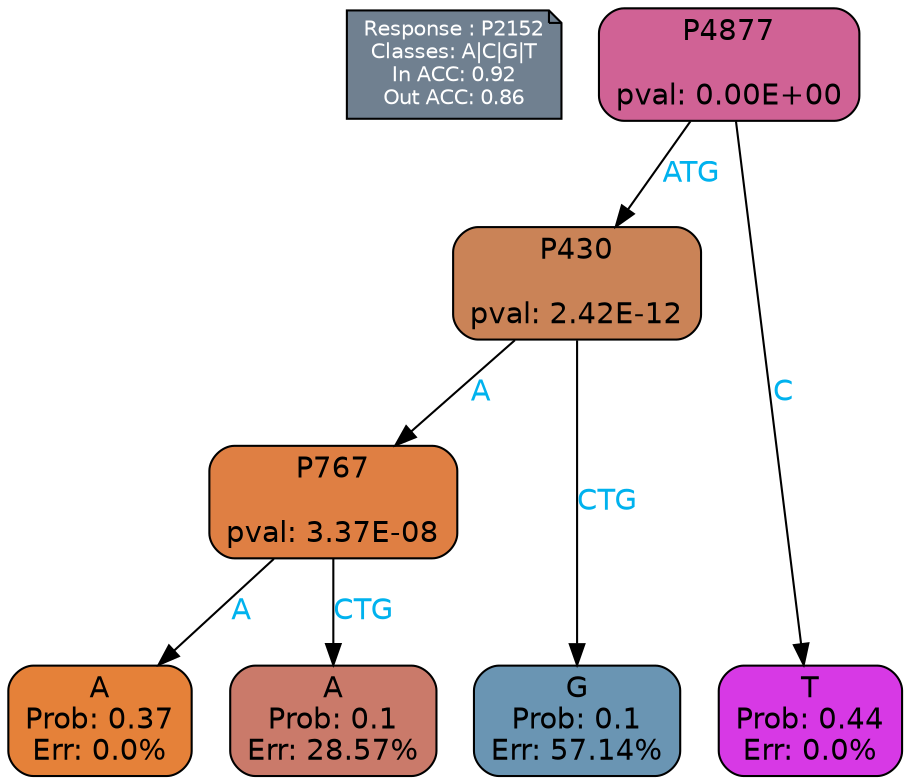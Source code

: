 digraph Tree {
node [shape=box, style="filled, rounded", color="black", fontname=helvetica] ;
graph [ranksep=equally, splines=polylines, bgcolor=transparent, dpi=600] ;
edge [fontname=helvetica] ;
LEGEND [label="Response : P2152
Classes: A|C|G|T
In ACC: 0.92
Out ACC: 0.86
",shape=note,align=left,style=filled,fillcolor="slategray",fontcolor="white",fontsize=10];1 [label="P4877

pval: 0.00E+00", fillcolor="#d06295"] ;
2 [label="P430

pval: 2.42E-12", fillcolor="#ca8357"] ;
3 [label="P767

pval: 3.37E-08", fillcolor="#df7f43"] ;
4 [label="A
Prob: 0.37
Err: 0.0%", fillcolor="#e58139"] ;
5 [label="A
Prob: 0.1
Err: 28.57%", fillcolor="#ca7a6a"] ;
6 [label="G
Prob: 0.1
Err: 57.14%", fillcolor="#6a95b3"] ;
7 [label="T
Prob: 0.44
Err: 0.0%", fillcolor="#d739e5"] ;
1 -> 2 [label="ATG",fontcolor=deepskyblue2] ;
1 -> 7 [label="C",fontcolor=deepskyblue2] ;
2 -> 3 [label="A",fontcolor=deepskyblue2] ;
2 -> 6 [label="CTG",fontcolor=deepskyblue2] ;
3 -> 4 [label="A",fontcolor=deepskyblue2] ;
3 -> 5 [label="CTG",fontcolor=deepskyblue2] ;
{rank = same; 4;5;6;7;}{rank = same; LEGEND;1;}}